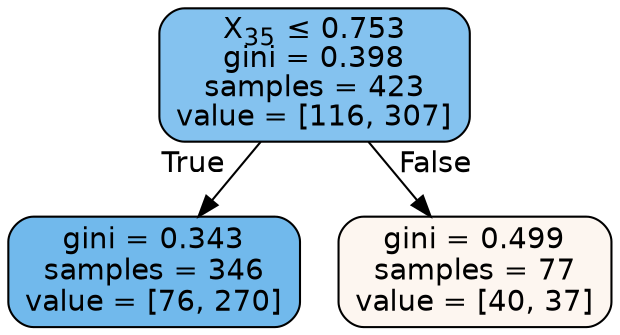 digraph Tree {
node [shape=box, style="filled, rounded", color="black", fontname=helvetica] ;
edge [fontname=helvetica] ;
0 [label=<X<SUB>35</SUB> &le; 0.753<br/>gini = 0.398<br/>samples = 423<br/>value = [116, 307]>, fillcolor="#84c2ef"] ;
1 [label=<gini = 0.343<br/>samples = 346<br/>value = [76, 270]>, fillcolor="#71b9ec"] ;
0 -> 1 [labeldistance=2.5, labelangle=45, headlabel="True"] ;
2 [label=<gini = 0.499<br/>samples = 77<br/>value = [40, 37]>, fillcolor="#fdf6f0"] ;
0 -> 2 [labeldistance=2.5, labelangle=-45, headlabel="False"] ;
}